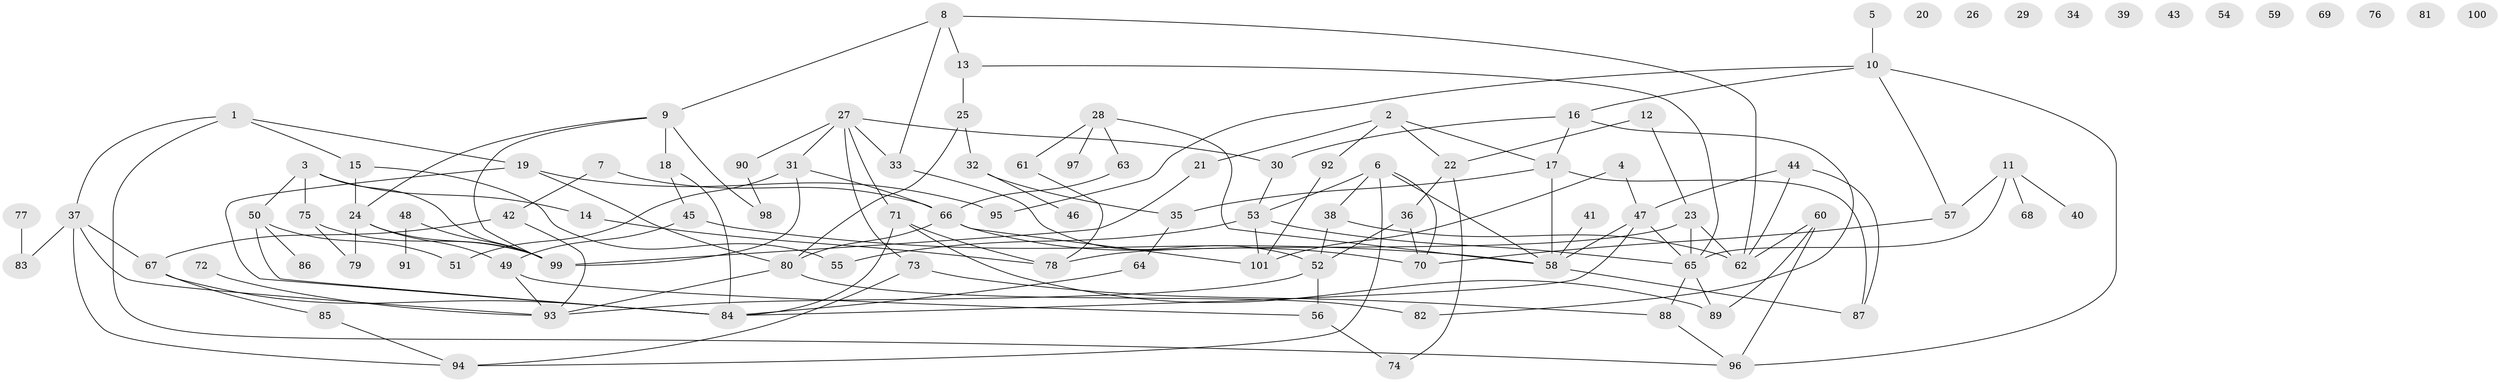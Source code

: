 // Generated by graph-tools (version 1.1) at 2025/33/03/09/25 02:33:41]
// undirected, 101 vertices, 147 edges
graph export_dot {
graph [start="1"]
  node [color=gray90,style=filled];
  1;
  2;
  3;
  4;
  5;
  6;
  7;
  8;
  9;
  10;
  11;
  12;
  13;
  14;
  15;
  16;
  17;
  18;
  19;
  20;
  21;
  22;
  23;
  24;
  25;
  26;
  27;
  28;
  29;
  30;
  31;
  32;
  33;
  34;
  35;
  36;
  37;
  38;
  39;
  40;
  41;
  42;
  43;
  44;
  45;
  46;
  47;
  48;
  49;
  50;
  51;
  52;
  53;
  54;
  55;
  56;
  57;
  58;
  59;
  60;
  61;
  62;
  63;
  64;
  65;
  66;
  67;
  68;
  69;
  70;
  71;
  72;
  73;
  74;
  75;
  76;
  77;
  78;
  79;
  80;
  81;
  82;
  83;
  84;
  85;
  86;
  87;
  88;
  89;
  90;
  91;
  92;
  93;
  94;
  95;
  96;
  97;
  98;
  99;
  100;
  101;
  1 -- 15;
  1 -- 19;
  1 -- 37;
  1 -- 96;
  2 -- 17;
  2 -- 21;
  2 -- 22;
  2 -- 92;
  3 -- 14;
  3 -- 50;
  3 -- 75;
  3 -- 99;
  4 -- 47;
  4 -- 101;
  5 -- 10;
  6 -- 38;
  6 -- 53;
  6 -- 58;
  6 -- 70;
  6 -- 94;
  7 -- 42;
  7 -- 66;
  8 -- 9;
  8 -- 13;
  8 -- 33;
  8 -- 62;
  9 -- 18;
  9 -- 24;
  9 -- 98;
  9 -- 99;
  10 -- 16;
  10 -- 57;
  10 -- 95;
  10 -- 96;
  11 -- 40;
  11 -- 57;
  11 -- 65;
  11 -- 68;
  12 -- 22;
  12 -- 23;
  13 -- 25;
  13 -- 65;
  14 -- 78;
  15 -- 24;
  15 -- 55;
  16 -- 17;
  16 -- 30;
  16 -- 82;
  17 -- 35;
  17 -- 58;
  17 -- 87;
  18 -- 45;
  18 -- 84;
  19 -- 80;
  19 -- 84;
  19 -- 95;
  21 -- 99;
  22 -- 36;
  22 -- 74;
  23 -- 62;
  23 -- 65;
  23 -- 78;
  24 -- 49;
  24 -- 79;
  24 -- 99;
  25 -- 32;
  25 -- 80;
  27 -- 30;
  27 -- 31;
  27 -- 33;
  27 -- 71;
  27 -- 73;
  27 -- 90;
  28 -- 58;
  28 -- 61;
  28 -- 63;
  28 -- 97;
  30 -- 53;
  31 -- 51;
  31 -- 66;
  31 -- 99;
  32 -- 35;
  32 -- 46;
  33 -- 52;
  35 -- 64;
  36 -- 52;
  36 -- 70;
  37 -- 67;
  37 -- 83;
  37 -- 93;
  37 -- 94;
  38 -- 52;
  38 -- 62;
  41 -- 58;
  42 -- 67;
  42 -- 93;
  44 -- 47;
  44 -- 62;
  44 -- 87;
  45 -- 49;
  45 -- 58;
  47 -- 58;
  47 -- 65;
  47 -- 84;
  48 -- 91;
  48 -- 99;
  49 -- 56;
  49 -- 93;
  50 -- 51;
  50 -- 84;
  50 -- 86;
  52 -- 56;
  52 -- 93;
  53 -- 55;
  53 -- 65;
  53 -- 101;
  56 -- 74;
  57 -- 70;
  58 -- 87;
  60 -- 62;
  60 -- 89;
  60 -- 96;
  61 -- 78;
  63 -- 66;
  64 -- 84;
  65 -- 88;
  65 -- 89;
  66 -- 70;
  66 -- 80;
  66 -- 101;
  67 -- 84;
  67 -- 85;
  71 -- 78;
  71 -- 84;
  71 -- 89;
  72 -- 93;
  73 -- 88;
  73 -- 94;
  75 -- 79;
  75 -- 99;
  77 -- 83;
  80 -- 82;
  80 -- 93;
  85 -- 94;
  88 -- 96;
  90 -- 98;
  92 -- 101;
}
